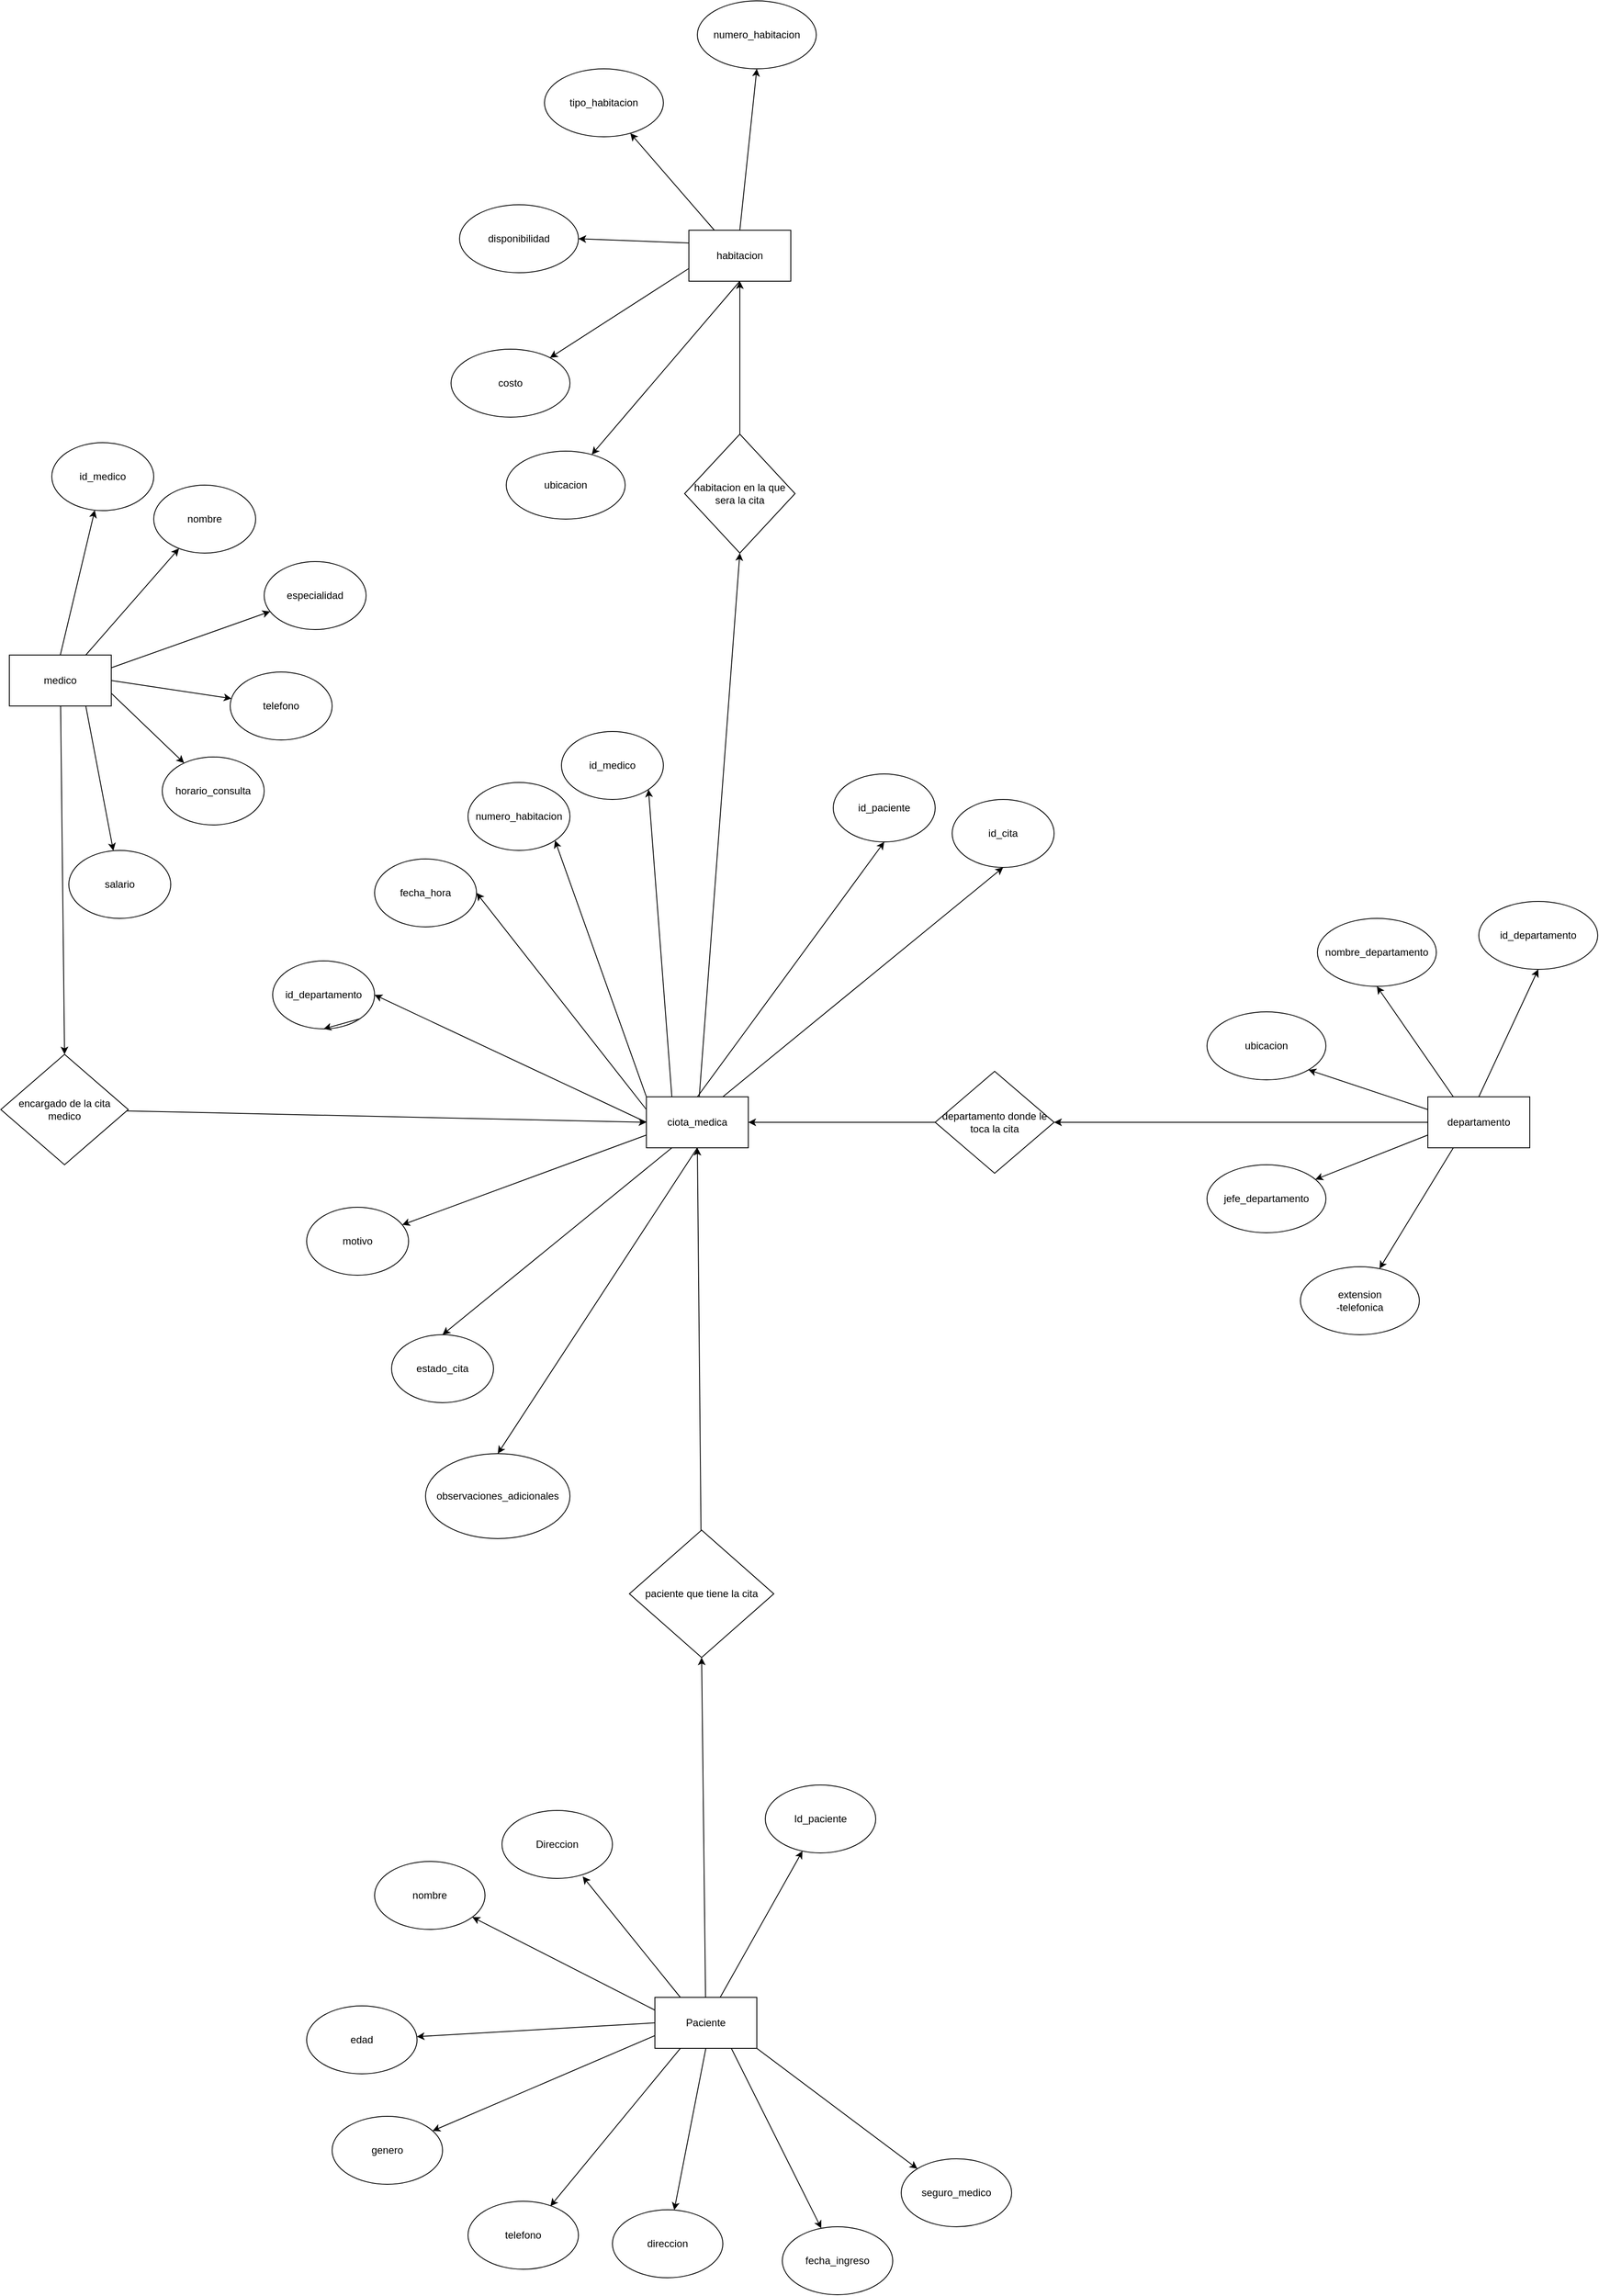 <mxfile>
    <diagram id="KIvldFT0q1aDrHq3XHvj" name="Page-1">
        <mxGraphModel dx="1770" dy="2351" grid="1" gridSize="10" guides="1" tooltips="1" connect="1" arrows="1" fold="1" page="1" pageScale="1" pageWidth="850" pageHeight="1100" math="0" shadow="0">
            <root>
                <mxCell id="0"/>
                <mxCell id="1" parent="0"/>
                <mxCell id="16" style="edgeStyle=none;html=1;" edge="1" parent="1" source="3" target="10">
                    <mxGeometry relative="1" as="geometry"/>
                </mxCell>
                <mxCell id="17" style="edgeStyle=none;html=1;exitX=0.25;exitY=0;exitDx=0;exitDy=0;entryX=0.731;entryY=0.972;entryDx=0;entryDy=0;entryPerimeter=0;" edge="1" parent="1" source="3" target="5">
                    <mxGeometry relative="1" as="geometry"/>
                </mxCell>
                <mxCell id="18" style="edgeStyle=none;html=1;exitX=0;exitY=0.25;exitDx=0;exitDy=0;" edge="1" parent="1" source="3" target="9">
                    <mxGeometry relative="1" as="geometry"/>
                </mxCell>
                <mxCell id="19" style="edgeStyle=none;html=1;exitX=0;exitY=0.5;exitDx=0;exitDy=0;" edge="1" parent="1" source="3" target="8">
                    <mxGeometry relative="1" as="geometry"/>
                </mxCell>
                <mxCell id="20" style="edgeStyle=none;html=1;exitX=0;exitY=0.75;exitDx=0;exitDy=0;" edge="1" parent="1" source="3" target="7">
                    <mxGeometry relative="1" as="geometry"/>
                </mxCell>
                <mxCell id="21" style="edgeStyle=none;html=1;exitX=0.25;exitY=1;exitDx=0;exitDy=0;entryX=0.746;entryY=0.072;entryDx=0;entryDy=0;entryPerimeter=0;" edge="1" parent="1" source="3" target="13">
                    <mxGeometry relative="1" as="geometry">
                        <mxPoint x="1620" y="1940" as="targetPoint"/>
                    </mxGeometry>
                </mxCell>
                <mxCell id="22" style="edgeStyle=none;html=1;exitX=0.5;exitY=1;exitDx=0;exitDy=0;" edge="1" parent="1" source="3" target="12">
                    <mxGeometry relative="1" as="geometry"/>
                </mxCell>
                <mxCell id="23" style="edgeStyle=none;html=1;exitX=0.75;exitY=1;exitDx=0;exitDy=0;" edge="1" parent="1" source="3" target="11">
                    <mxGeometry relative="1" as="geometry"/>
                </mxCell>
                <mxCell id="24" style="edgeStyle=none;html=1;exitX=1;exitY=1;exitDx=0;exitDy=0;entryX=0;entryY=0;entryDx=0;entryDy=0;" edge="1" parent="1" source="3" target="15">
                    <mxGeometry relative="1" as="geometry"/>
                </mxCell>
                <mxCell id="103" style="edgeStyle=none;html=1;entryX=0.5;entryY=1;entryDx=0;entryDy=0;" edge="1" parent="1" source="3" target="102">
                    <mxGeometry relative="1" as="geometry"/>
                </mxCell>
                <mxCell id="3" value="Paciente" style="whiteSpace=wrap;html=1;" vertex="1" parent="1">
                    <mxGeometry x="1740" y="1710" width="120" height="60" as="geometry"/>
                </mxCell>
                <mxCell id="35" style="edgeStyle=none;html=1;exitX=0.5;exitY=0;exitDx=0;exitDy=0;" edge="1" parent="1" source="4" target="34">
                    <mxGeometry relative="1" as="geometry"/>
                </mxCell>
                <mxCell id="36" style="edgeStyle=none;html=1;exitX=0.75;exitY=0;exitDx=0;exitDy=0;" edge="1" parent="1" source="4" target="33">
                    <mxGeometry relative="1" as="geometry"/>
                </mxCell>
                <mxCell id="37" style="edgeStyle=none;html=1;exitX=1;exitY=0.25;exitDx=0;exitDy=0;" edge="1" parent="1" source="4" target="32">
                    <mxGeometry relative="1" as="geometry"/>
                </mxCell>
                <mxCell id="38" style="edgeStyle=none;html=1;exitX=1;exitY=0.5;exitDx=0;exitDy=0;" edge="1" parent="1" source="4" target="30">
                    <mxGeometry relative="1" as="geometry"/>
                </mxCell>
                <mxCell id="39" style="edgeStyle=none;html=1;exitX=1;exitY=0.75;exitDx=0;exitDy=0;" edge="1" parent="1" source="4" target="31">
                    <mxGeometry relative="1" as="geometry"/>
                </mxCell>
                <mxCell id="40" style="edgeStyle=none;html=1;exitX=0.75;exitY=1;exitDx=0;exitDy=0;" edge="1" parent="1" source="4" target="29">
                    <mxGeometry relative="1" as="geometry"/>
                </mxCell>
                <mxCell id="94" style="edgeStyle=none;html=1;entryX=0.5;entryY=0;entryDx=0;entryDy=0;" edge="1" parent="1" source="4" target="93">
                    <mxGeometry relative="1" as="geometry"/>
                </mxCell>
                <mxCell id="4" value="medico" style="whiteSpace=wrap;html=1;" vertex="1" parent="1">
                    <mxGeometry x="980" y="130" width="120" height="60" as="geometry"/>
                </mxCell>
                <mxCell id="5" value="Direccion" style="ellipse;whiteSpace=wrap;html=1;" vertex="1" parent="1">
                    <mxGeometry x="1560" y="1490" width="130" height="80" as="geometry"/>
                </mxCell>
                <mxCell id="7" value="genero" style="ellipse;whiteSpace=wrap;html=1;" vertex="1" parent="1">
                    <mxGeometry x="1360" y="1850" width="130" height="80" as="geometry"/>
                </mxCell>
                <mxCell id="8" value="edad" style="ellipse;whiteSpace=wrap;html=1;" vertex="1" parent="1">
                    <mxGeometry x="1330" y="1720" width="130" height="80" as="geometry"/>
                </mxCell>
                <mxCell id="9" value="nombre" style="ellipse;whiteSpace=wrap;html=1;" vertex="1" parent="1">
                    <mxGeometry x="1410" y="1550" width="130" height="80" as="geometry"/>
                </mxCell>
                <mxCell id="10" value="Id_paciente" style="ellipse;whiteSpace=wrap;html=1;" vertex="1" parent="1">
                    <mxGeometry x="1870" y="1460" width="130" height="80" as="geometry"/>
                </mxCell>
                <mxCell id="11" value="fecha_ingreso" style="ellipse;whiteSpace=wrap;html=1;" vertex="1" parent="1">
                    <mxGeometry x="1890" y="1980" width="130" height="80" as="geometry"/>
                </mxCell>
                <mxCell id="12" value="direccion" style="ellipse;whiteSpace=wrap;html=1;" vertex="1" parent="1">
                    <mxGeometry x="1690" y="1960" width="130" height="80" as="geometry"/>
                </mxCell>
                <mxCell id="13" value="telefono" style="ellipse;whiteSpace=wrap;html=1;" vertex="1" parent="1">
                    <mxGeometry x="1520" y="1950" width="130" height="80" as="geometry"/>
                </mxCell>
                <mxCell id="15" value="seguro_medico" style="ellipse;whiteSpace=wrap;html=1;" vertex="1" parent="1">
                    <mxGeometry x="2030" y="1900" width="130" height="80" as="geometry"/>
                </mxCell>
                <mxCell id="29" value="salario" style="ellipse;whiteSpace=wrap;html=1;" vertex="1" parent="1">
                    <mxGeometry x="1050" y="360" width="120" height="80" as="geometry"/>
                </mxCell>
                <mxCell id="30" value="telefono" style="ellipse;whiteSpace=wrap;html=1;" vertex="1" parent="1">
                    <mxGeometry x="1240" y="150" width="120" height="80" as="geometry"/>
                </mxCell>
                <mxCell id="31" value="horario_consulta" style="ellipse;whiteSpace=wrap;html=1;" vertex="1" parent="1">
                    <mxGeometry x="1160" y="250" width="120" height="80" as="geometry"/>
                </mxCell>
                <mxCell id="32" value="especialidad" style="ellipse;whiteSpace=wrap;html=1;" vertex="1" parent="1">
                    <mxGeometry x="1280" y="20" width="120" height="80" as="geometry"/>
                </mxCell>
                <mxCell id="33" value="nombre" style="ellipse;whiteSpace=wrap;html=1;" vertex="1" parent="1">
                    <mxGeometry x="1150" y="-70" width="120" height="80" as="geometry"/>
                </mxCell>
                <mxCell id="34" value="id_medico" style="ellipse;whiteSpace=wrap;html=1;" vertex="1" parent="1">
                    <mxGeometry x="1030" y="-120" width="120" height="80" as="geometry"/>
                </mxCell>
                <mxCell id="53" style="edgeStyle=none;html=1;exitX=0.5;exitY=0;exitDx=0;exitDy=0;entryX=0.5;entryY=1;entryDx=0;entryDy=0;" edge="1" parent="1" source="45" target="52">
                    <mxGeometry relative="1" as="geometry"/>
                </mxCell>
                <mxCell id="54" style="edgeStyle=none;html=1;exitX=0.25;exitY=0;exitDx=0;exitDy=0;" edge="1" parent="1" source="45" target="51">
                    <mxGeometry relative="1" as="geometry"/>
                </mxCell>
                <mxCell id="55" style="edgeStyle=none;html=1;exitX=0;exitY=0.25;exitDx=0;exitDy=0;entryX=1;entryY=0.5;entryDx=0;entryDy=0;" edge="1" parent="1" source="45" target="50">
                    <mxGeometry relative="1" as="geometry"/>
                </mxCell>
                <mxCell id="56" style="edgeStyle=none;html=1;exitX=0;exitY=0.75;exitDx=0;exitDy=0;" edge="1" parent="1" source="45" target="49">
                    <mxGeometry relative="1" as="geometry"/>
                </mxCell>
                <mxCell id="57" style="edgeStyle=none;html=1;exitX=0.5;exitY=1;exitDx=0;exitDy=0;" edge="1" parent="1" source="45" target="48">
                    <mxGeometry relative="1" as="geometry"/>
                </mxCell>
                <mxCell id="45" value="habitacion" style="whiteSpace=wrap;html=1;" vertex="1" parent="1">
                    <mxGeometry x="1780" y="-370" width="120" height="60" as="geometry"/>
                </mxCell>
                <mxCell id="46" value="ubicacion" style="ellipse;whiteSpace=wrap;html=1;" vertex="1" parent="1">
                    <mxGeometry x="2390" y="550" width="140" height="80" as="geometry"/>
                </mxCell>
                <mxCell id="47" value="nombre_departamento" style="ellipse;whiteSpace=wrap;html=1;" vertex="1" parent="1">
                    <mxGeometry x="2520" y="440" width="140" height="80" as="geometry"/>
                </mxCell>
                <mxCell id="48" value="ubicacion" style="ellipse;whiteSpace=wrap;html=1;" vertex="1" parent="1">
                    <mxGeometry x="1565" y="-110" width="140" height="80" as="geometry"/>
                </mxCell>
                <mxCell id="49" value="costo" style="ellipse;whiteSpace=wrap;html=1;" vertex="1" parent="1">
                    <mxGeometry x="1500" y="-230" width="140" height="80" as="geometry"/>
                </mxCell>
                <mxCell id="50" value="disponibilidad" style="ellipse;whiteSpace=wrap;html=1;" vertex="1" parent="1">
                    <mxGeometry x="1510" y="-400" width="140" height="80" as="geometry"/>
                </mxCell>
                <mxCell id="51" value="tipo_habitacion" style="ellipse;whiteSpace=wrap;html=1;" vertex="1" parent="1">
                    <mxGeometry x="1610" y="-560" width="140" height="80" as="geometry"/>
                </mxCell>
                <mxCell id="52" value="numero_habitacion" style="ellipse;whiteSpace=wrap;html=1;" vertex="1" parent="1">
                    <mxGeometry x="1790" y="-640" width="140" height="80" as="geometry"/>
                </mxCell>
                <mxCell id="63" style="edgeStyle=none;html=1;exitX=0.5;exitY=0;exitDx=0;exitDy=0;entryX=0.5;entryY=1;entryDx=0;entryDy=0;" edge="1" parent="1" source="58" target="60">
                    <mxGeometry relative="1" as="geometry"/>
                </mxCell>
                <mxCell id="64" style="edgeStyle=none;html=1;exitX=0.25;exitY=0;exitDx=0;exitDy=0;entryX=0.5;entryY=1;entryDx=0;entryDy=0;" edge="1" parent="1" source="58" target="47">
                    <mxGeometry relative="1" as="geometry"/>
                </mxCell>
                <mxCell id="65" style="edgeStyle=none;html=1;exitX=0;exitY=0.25;exitDx=0;exitDy=0;entryX=1;entryY=1;entryDx=0;entryDy=0;" edge="1" parent="1" source="58" target="46">
                    <mxGeometry relative="1" as="geometry"/>
                </mxCell>
                <mxCell id="66" style="edgeStyle=none;html=1;exitX=0;exitY=0.75;exitDx=0;exitDy=0;" edge="1" parent="1" source="58" target="61">
                    <mxGeometry relative="1" as="geometry"/>
                </mxCell>
                <mxCell id="67" style="edgeStyle=none;html=1;exitX=0.25;exitY=1;exitDx=0;exitDy=0;" edge="1" parent="1" source="58" target="59">
                    <mxGeometry relative="1" as="geometry"/>
                </mxCell>
                <mxCell id="99" style="edgeStyle=none;html=1;entryX=1;entryY=0.5;entryDx=0;entryDy=0;" edge="1" parent="1" source="58" target="96">
                    <mxGeometry relative="1" as="geometry"/>
                </mxCell>
                <mxCell id="58" value="departamento" style="whiteSpace=wrap;html=1;" vertex="1" parent="1">
                    <mxGeometry x="2650" y="650" width="120" height="60" as="geometry"/>
                </mxCell>
                <mxCell id="59" value="extension&lt;br&gt;-telefonica" style="ellipse;whiteSpace=wrap;html=1;" vertex="1" parent="1">
                    <mxGeometry x="2500" y="850" width="140" height="80" as="geometry"/>
                </mxCell>
                <mxCell id="60" value="id_departamento" style="ellipse;whiteSpace=wrap;html=1;" vertex="1" parent="1">
                    <mxGeometry x="2710" y="420" width="140" height="80" as="geometry"/>
                </mxCell>
                <mxCell id="61" value="jefe_departamento" style="ellipse;whiteSpace=wrap;html=1;" vertex="1" parent="1">
                    <mxGeometry x="2390" y="730" width="140" height="80" as="geometry"/>
                </mxCell>
                <mxCell id="84" style="edgeStyle=none;html=1;exitX=0.75;exitY=0;exitDx=0;exitDy=0;entryX=0.5;entryY=1;entryDx=0;entryDy=0;" edge="1" parent="1" source="68" target="73">
                    <mxGeometry relative="1" as="geometry"/>
                </mxCell>
                <mxCell id="85" style="edgeStyle=none;html=1;exitX=0.5;exitY=0;exitDx=0;exitDy=0;entryX=0.5;entryY=1;entryDx=0;entryDy=0;" edge="1" parent="1" source="68" target="69">
                    <mxGeometry relative="1" as="geometry"/>
                </mxCell>
                <mxCell id="86" style="edgeStyle=none;html=1;exitX=0.25;exitY=0;exitDx=0;exitDy=0;entryX=1;entryY=1;entryDx=0;entryDy=0;" edge="1" parent="1" source="68" target="72">
                    <mxGeometry relative="1" as="geometry"/>
                </mxCell>
                <mxCell id="87" style="edgeStyle=none;html=1;exitX=0;exitY=0;exitDx=0;exitDy=0;entryX=1;entryY=1;entryDx=0;entryDy=0;" edge="1" parent="1" source="68" target="80">
                    <mxGeometry relative="1" as="geometry"/>
                </mxCell>
                <mxCell id="88" style="edgeStyle=none;html=1;exitX=0;exitY=0.25;exitDx=0;exitDy=0;entryX=1;entryY=0.5;entryDx=0;entryDy=0;" edge="1" parent="1" source="68" target="75">
                    <mxGeometry relative="1" as="geometry"/>
                </mxCell>
                <mxCell id="89" style="edgeStyle=none;html=1;exitX=0;exitY=0.5;exitDx=0;exitDy=0;entryX=1;entryY=0.5;entryDx=0;entryDy=0;" edge="1" parent="1" source="68" target="79">
                    <mxGeometry relative="1" as="geometry"/>
                </mxCell>
                <mxCell id="90" style="edgeStyle=none;html=1;exitX=0;exitY=0.75;exitDx=0;exitDy=0;" edge="1" parent="1" source="68" target="71">
                    <mxGeometry relative="1" as="geometry"/>
                </mxCell>
                <mxCell id="91" style="edgeStyle=none;html=1;exitX=0.25;exitY=1;exitDx=0;exitDy=0;entryX=0.5;entryY=0;entryDx=0;entryDy=0;" edge="1" parent="1" source="68" target="70">
                    <mxGeometry relative="1" as="geometry"/>
                </mxCell>
                <mxCell id="92" style="edgeStyle=none;html=1;exitX=0.5;exitY=1;exitDx=0;exitDy=0;entryX=0.5;entryY=0;entryDx=0;entryDy=0;" edge="1" parent="1" source="68" target="78">
                    <mxGeometry relative="1" as="geometry">
                        <mxPoint x="1895" y="950" as="targetPoint"/>
                    </mxGeometry>
                </mxCell>
                <mxCell id="107" style="edgeStyle=none;html=1;entryX=0.5;entryY=1;entryDx=0;entryDy=0;" edge="1" parent="1" source="68" target="105">
                    <mxGeometry relative="1" as="geometry"/>
                </mxCell>
                <mxCell id="68" value="ciota_medica" style="whiteSpace=wrap;html=1;" vertex="1" parent="1">
                    <mxGeometry x="1730" y="650" width="120" height="60" as="geometry"/>
                </mxCell>
                <mxCell id="69" value="id_paciente" style="ellipse;whiteSpace=wrap;html=1;" vertex="1" parent="1">
                    <mxGeometry x="1950" y="270" width="120" height="80" as="geometry"/>
                </mxCell>
                <mxCell id="70" value="estado_cita&lt;span style=&quot;color: rgba(0, 0, 0, 0); font-family: monospace; font-size: 0px; text-align: start;&quot;&gt;%3CmxGraphModel%3E%3Croot%3E%3CmxCell%20id%3D%220%22%2F%3E%3CmxCell%20id%3D%221%22%20parent%3D%220%22%2F%3E%3CmxCell%20id%3D%222%22%20value%3D%22%22%20style%3D%22ellipse%3BwhiteSpace%3Dwrap%3Bhtml%3D1%3B%22%20vertex%3D%221%22%20parent%3D%221%22%3E%3CmxGeometry%20x%3D%22440%22%20y%3D%221430%22%20width%3D%22120%22%20height%3D%2280%22%20as%3D%22geometry%22%2F%3E%3C%2FmxCell%3E%3C%2Froot%3E%3C%2FmxGraphModel%3E&lt;/span&gt;" style="ellipse;whiteSpace=wrap;html=1;" vertex="1" parent="1">
                    <mxGeometry x="1430" y="930" width="120" height="80" as="geometry"/>
                </mxCell>
                <mxCell id="71" value="motivo" style="ellipse;whiteSpace=wrap;html=1;" vertex="1" parent="1">
                    <mxGeometry x="1330" y="780" width="120" height="80" as="geometry"/>
                </mxCell>
                <mxCell id="72" value="id_medico" style="ellipse;whiteSpace=wrap;html=1;" vertex="1" parent="1">
                    <mxGeometry x="1630" y="220" width="120" height="80" as="geometry"/>
                </mxCell>
                <mxCell id="73" value="id_cita" style="ellipse;whiteSpace=wrap;html=1;" vertex="1" parent="1">
                    <mxGeometry x="2090" y="300" width="120" height="80" as="geometry"/>
                </mxCell>
                <mxCell id="75" value="fecha_hora" style="ellipse;whiteSpace=wrap;html=1;" vertex="1" parent="1">
                    <mxGeometry x="1410" y="370" width="120" height="80" as="geometry"/>
                </mxCell>
                <mxCell id="78" value="observaciones_adicionales" style="ellipse;whiteSpace=wrap;html=1;" vertex="1" parent="1">
                    <mxGeometry x="1470" y="1070" width="170" height="100" as="geometry"/>
                </mxCell>
                <mxCell id="79" value="id_departamento" style="ellipse;whiteSpace=wrap;html=1;" vertex="1" parent="1">
                    <mxGeometry x="1290" y="490" width="120" height="80" as="geometry"/>
                </mxCell>
                <mxCell id="80" value="numero_habitacion" style="ellipse;whiteSpace=wrap;html=1;" vertex="1" parent="1">
                    <mxGeometry x="1520" y="280" width="120" height="80" as="geometry"/>
                </mxCell>
                <mxCell id="81" style="edgeStyle=none;html=1;exitX=1;exitY=1;exitDx=0;exitDy=0;entryX=0.5;entryY=1;entryDx=0;entryDy=0;" edge="1" parent="1" source="79" target="79">
                    <mxGeometry relative="1" as="geometry"/>
                </mxCell>
                <mxCell id="95" style="edgeStyle=none;html=1;entryX=0;entryY=0.5;entryDx=0;entryDy=0;" edge="1" parent="1" source="93" target="68">
                    <mxGeometry relative="1" as="geometry"/>
                </mxCell>
                <mxCell id="93" value="encargado de la cita medico" style="rhombus;whiteSpace=wrap;html=1;" vertex="1" parent="1">
                    <mxGeometry x="970" y="600" width="150" height="130" as="geometry"/>
                </mxCell>
                <mxCell id="100" style="edgeStyle=none;html=1;entryX=1;entryY=0.5;entryDx=0;entryDy=0;" edge="1" parent="1" source="96" target="68">
                    <mxGeometry relative="1" as="geometry"/>
                </mxCell>
                <mxCell id="96" value="departamento donde le toca la cita" style="rhombus;whiteSpace=wrap;html=1;" vertex="1" parent="1">
                    <mxGeometry x="2070" y="620" width="140" height="120" as="geometry"/>
                </mxCell>
                <mxCell id="104" style="edgeStyle=none;html=1;entryX=0.5;entryY=1;entryDx=0;entryDy=0;" edge="1" parent="1" source="102" target="68">
                    <mxGeometry relative="1" as="geometry"/>
                </mxCell>
                <mxCell id="102" value="paciente que tiene la cita" style="rhombus;whiteSpace=wrap;html=1;" vertex="1" parent="1">
                    <mxGeometry x="1710" y="1160" width="170" height="150" as="geometry"/>
                </mxCell>
                <mxCell id="106" style="edgeStyle=none;html=1;" edge="1" parent="1" source="105" target="45">
                    <mxGeometry relative="1" as="geometry"/>
                </mxCell>
                <mxCell id="105" value="habitacion en la que sera la cita" style="rhombus;whiteSpace=wrap;html=1;" vertex="1" parent="1">
                    <mxGeometry x="1775" y="-130" width="130" height="140" as="geometry"/>
                </mxCell>
            </root>
        </mxGraphModel>
    </diagram>
</mxfile>